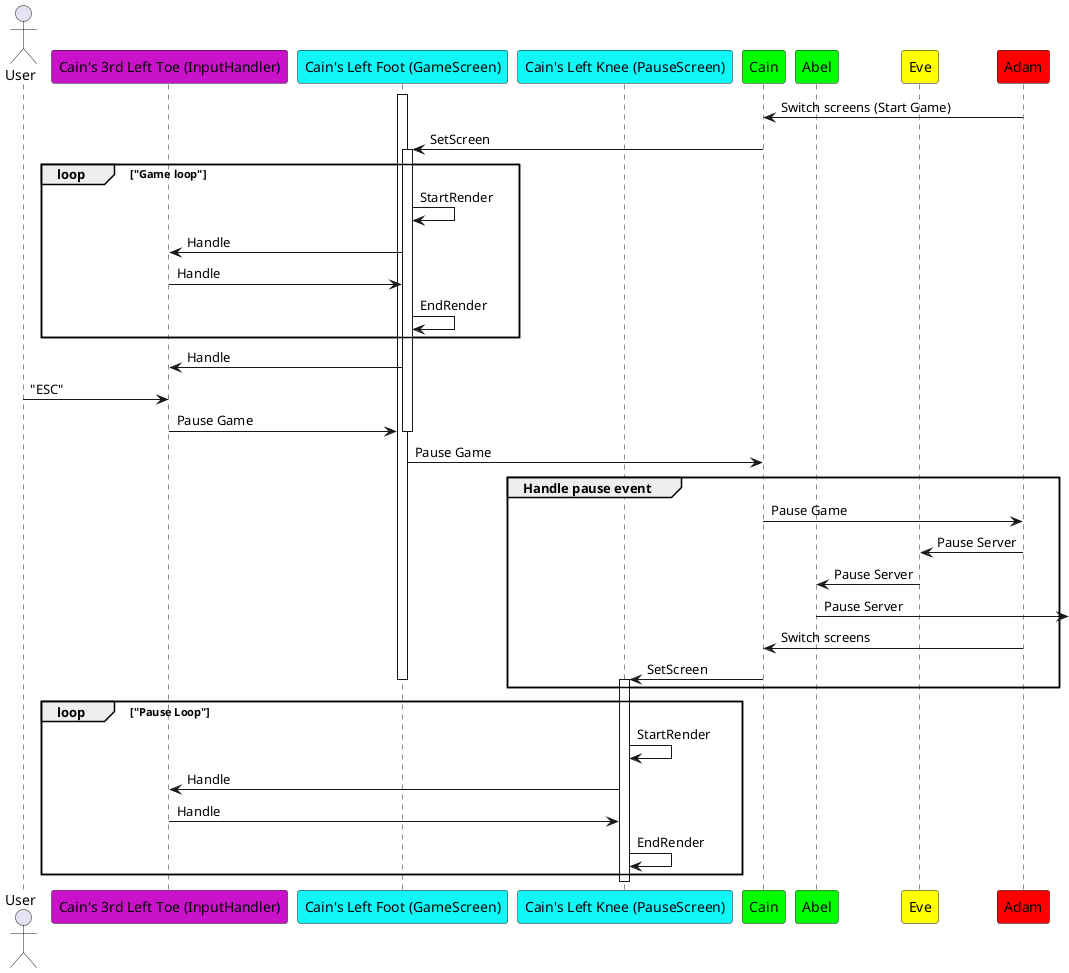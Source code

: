 @startuml
actor User
participant "Cain's 3rd Left Toe (InputHandler)" as InputHandler #c912c9
participant "Cain's Left Foot (GameScreen)" as GameScreen #11f7f7
participant "Cain's Left Knee (PauseScreen)" as PauseScreen #11f7f7
participant Cain #00FF00
participant Abel #00FF00
participant Eve #yellow
participant Adam #red

activate GameScreen
Adam -> Cain: Switch screens (Start Game)
Cain -> GameScreen: SetScreen
loop "Game loop"
activate GameScreen
GameScreen -> GameScreen: StartRender
GameScreen -> InputHandler: Handle
InputHandler -> GameScreen: Handle
GameScreen -> GameScreen: EndRender
end loop
GameScreen -> InputHandler: Handle
User -> InputHandler: "ESC"
InputHandler -> GameScreen: Pause Game
deactivate GameScreen
GameScreen -> Cain: Pause Game
group Handle pause event
    Cain -> Adam: Pause Game
    Adam -> Eve: Pause Server
    Eve -> Abel: Pause Server
    Abel ->]: Pause Server
    Adam -> Cain: Switch screens
    Cain -> PauseScreen: SetScreen
    deactivate GameScreen
    activate PauseScreen
end
loop "Pause Loop"
    PauseScreen -> PauseScreen: StartRender
    PauseScreen -> InputHandler: Handle
    InputHandler -> PauseScreen: Handle
    PauseScreen -> PauseScreen: EndRender
end loop
deactivate PauseScreen
@enduml
